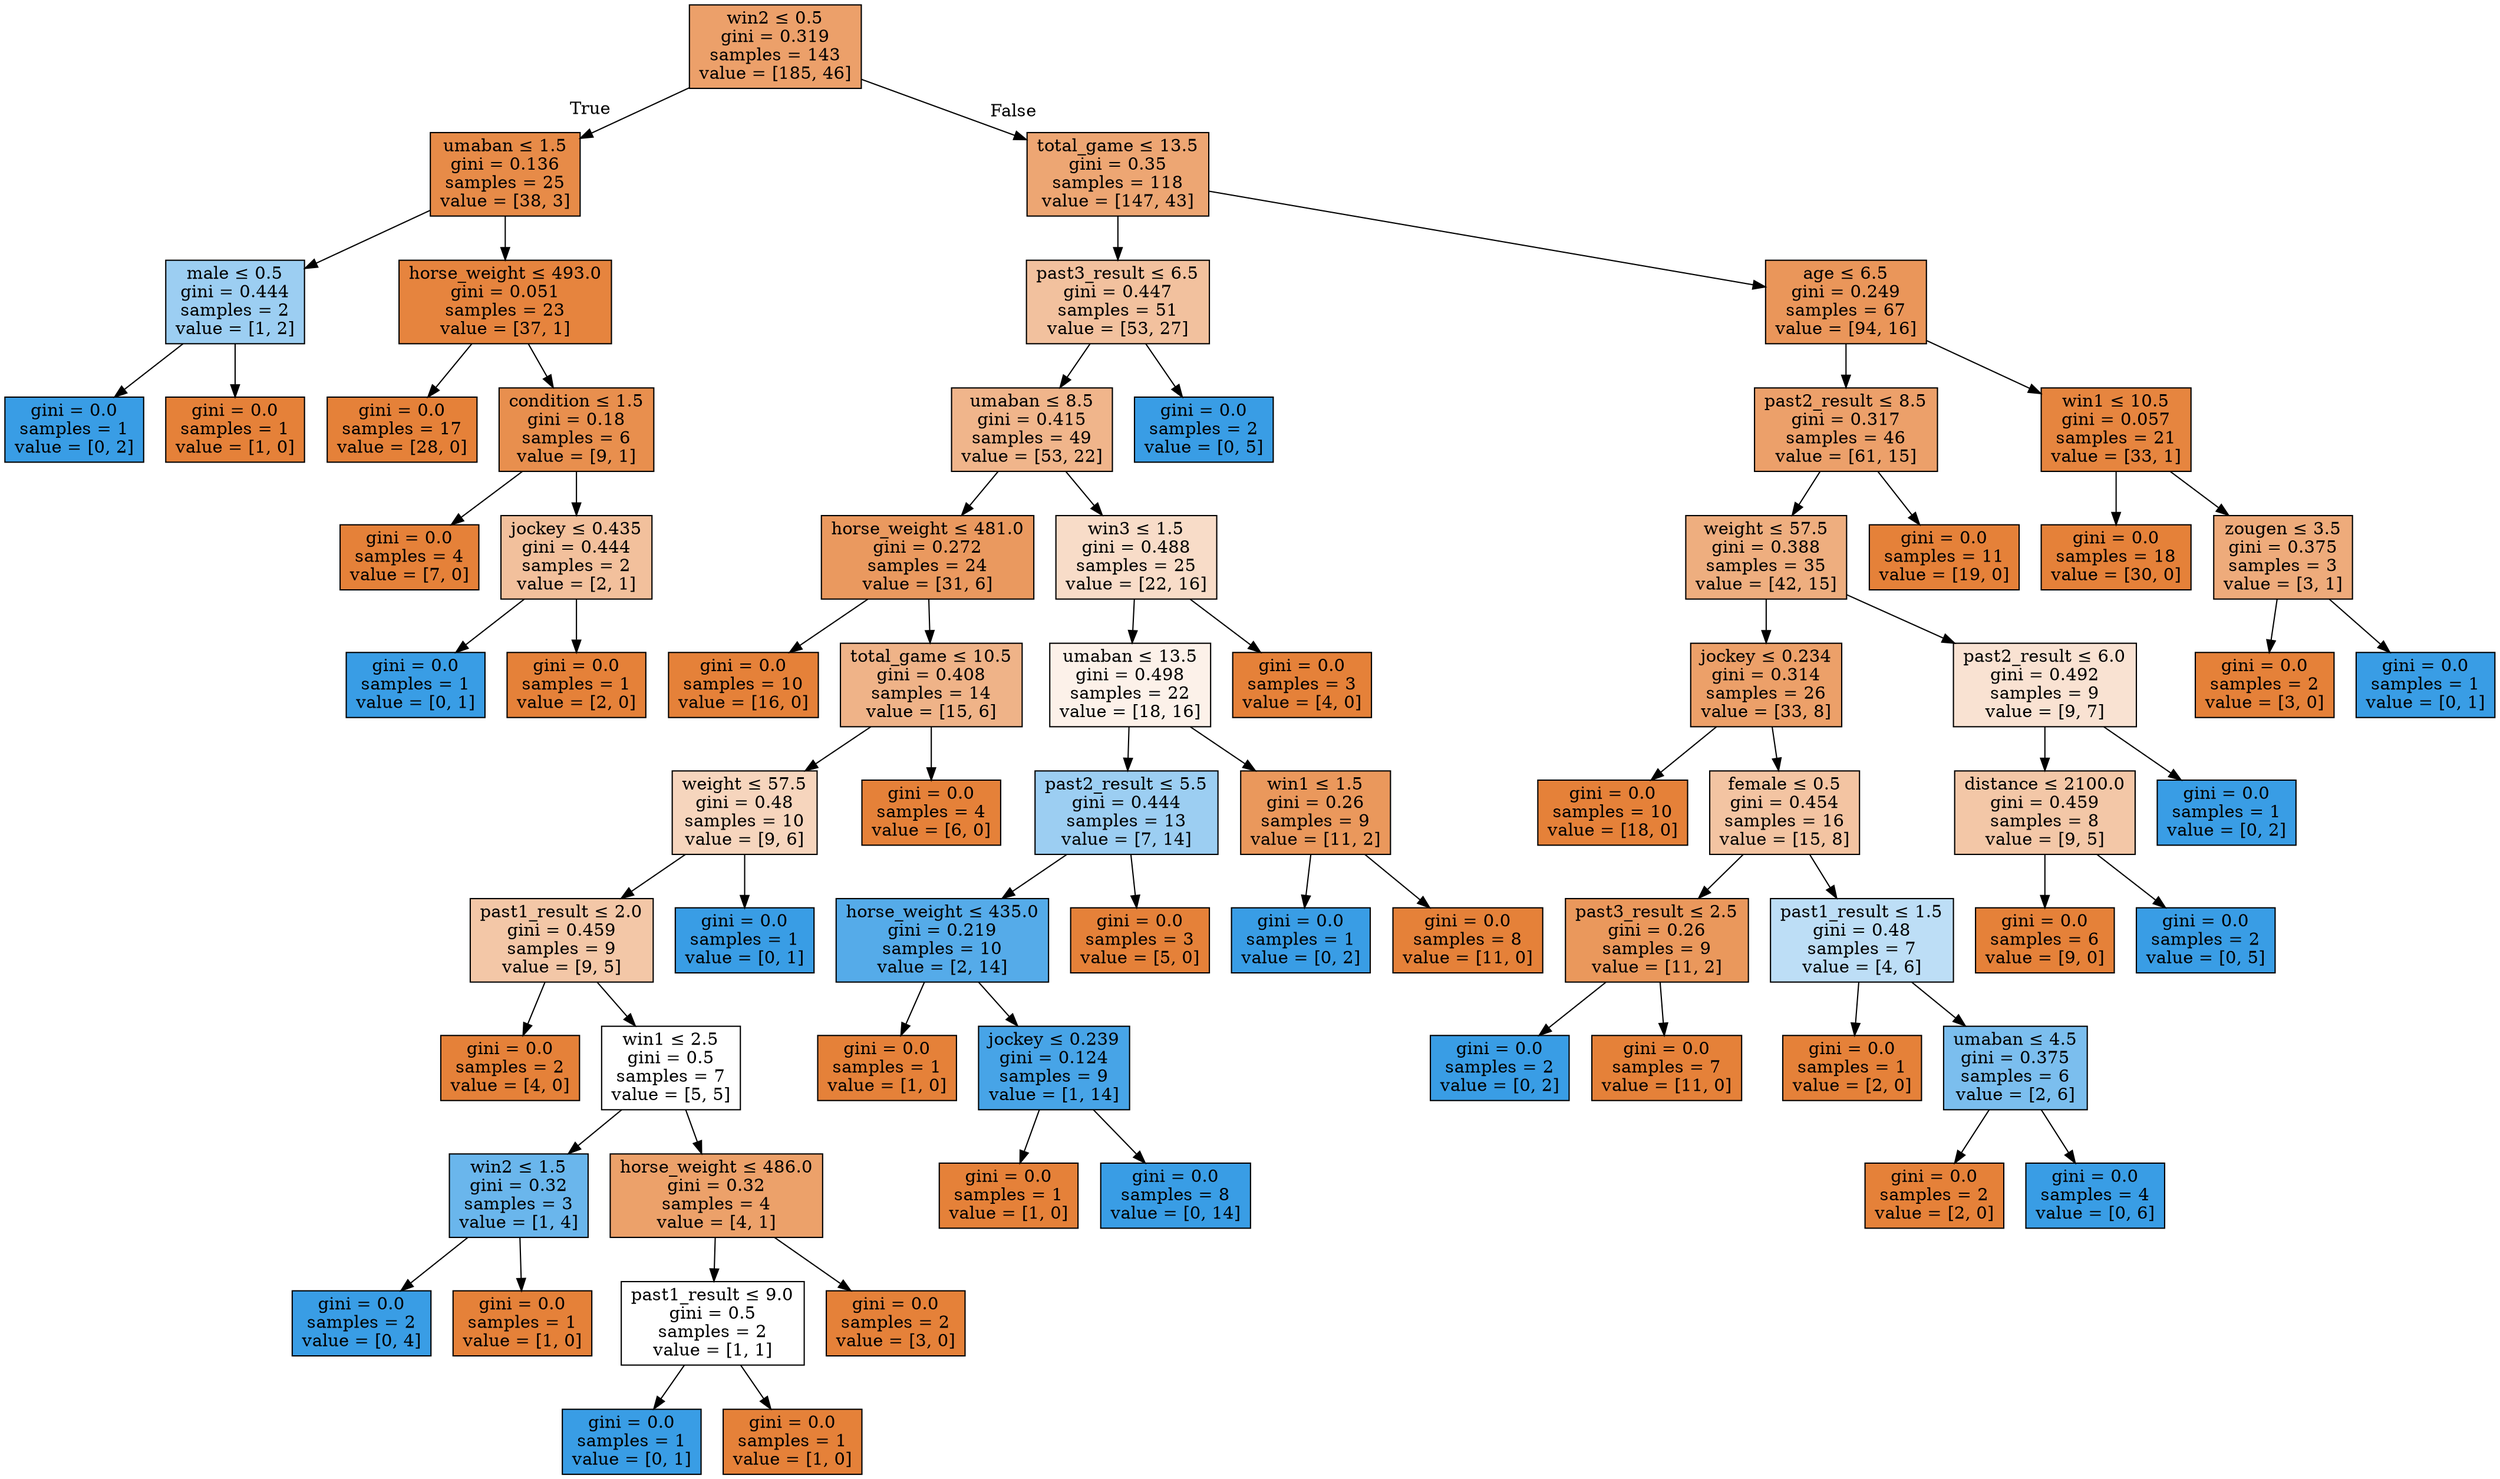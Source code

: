 digraph Tree {
node [shape=box, style="filled", color="black"] ;
0 [label=<win2 &le; 0.5<br/>gini = 0.319<br/>samples = 143<br/>value = [185, 46]>, fillcolor="#e58139c0"] ;
1 [label=<umaban &le; 1.5<br/>gini = 0.136<br/>samples = 25<br/>value = [38, 3]>, fillcolor="#e58139eb"] ;
0 -> 1 [labeldistance=2.5, labelangle=45, headlabel="True"] ;
2 [label=<male &le; 0.5<br/>gini = 0.444<br/>samples = 2<br/>value = [1, 2]>, fillcolor="#399de57f"] ;
1 -> 2 ;
3 [label=<gini = 0.0<br/>samples = 1<br/>value = [0, 2]>, fillcolor="#399de5ff"] ;
2 -> 3 ;
4 [label=<gini = 0.0<br/>samples = 1<br/>value = [1, 0]>, fillcolor="#e58139ff"] ;
2 -> 4 ;
5 [label=<horse_weight &le; 493.0<br/>gini = 0.051<br/>samples = 23<br/>value = [37, 1]>, fillcolor="#e58139f8"] ;
1 -> 5 ;
6 [label=<gini = 0.0<br/>samples = 17<br/>value = [28, 0]>, fillcolor="#e58139ff"] ;
5 -> 6 ;
7 [label=<condition &le; 1.5<br/>gini = 0.18<br/>samples = 6<br/>value = [9, 1]>, fillcolor="#e58139e3"] ;
5 -> 7 ;
8 [label=<gini = 0.0<br/>samples = 4<br/>value = [7, 0]>, fillcolor="#e58139ff"] ;
7 -> 8 ;
9 [label=<jockey &le; 0.435<br/>gini = 0.444<br/>samples = 2<br/>value = [2, 1]>, fillcolor="#e581397f"] ;
7 -> 9 ;
10 [label=<gini = 0.0<br/>samples = 1<br/>value = [0, 1]>, fillcolor="#399de5ff"] ;
9 -> 10 ;
11 [label=<gini = 0.0<br/>samples = 1<br/>value = [2, 0]>, fillcolor="#e58139ff"] ;
9 -> 11 ;
12 [label=<total_game &le; 13.5<br/>gini = 0.35<br/>samples = 118<br/>value = [147, 43]>, fillcolor="#e58139b4"] ;
0 -> 12 [labeldistance=2.5, labelangle=-45, headlabel="False"] ;
13 [label=<past3_result &le; 6.5<br/>gini = 0.447<br/>samples = 51<br/>value = [53, 27]>, fillcolor="#e581397d"] ;
12 -> 13 ;
14 [label=<umaban &le; 8.5<br/>gini = 0.415<br/>samples = 49<br/>value = [53, 22]>, fillcolor="#e5813995"] ;
13 -> 14 ;
15 [label=<horse_weight &le; 481.0<br/>gini = 0.272<br/>samples = 24<br/>value = [31, 6]>, fillcolor="#e58139ce"] ;
14 -> 15 ;
16 [label=<gini = 0.0<br/>samples = 10<br/>value = [16, 0]>, fillcolor="#e58139ff"] ;
15 -> 16 ;
17 [label=<total_game &le; 10.5<br/>gini = 0.408<br/>samples = 14<br/>value = [15, 6]>, fillcolor="#e5813999"] ;
15 -> 17 ;
18 [label=<weight &le; 57.5<br/>gini = 0.48<br/>samples = 10<br/>value = [9, 6]>, fillcolor="#e5813955"] ;
17 -> 18 ;
19 [label=<past1_result &le; 2.0<br/>gini = 0.459<br/>samples = 9<br/>value = [9, 5]>, fillcolor="#e5813971"] ;
18 -> 19 ;
20 [label=<gini = 0.0<br/>samples = 2<br/>value = [4, 0]>, fillcolor="#e58139ff"] ;
19 -> 20 ;
21 [label=<win1 &le; 2.5<br/>gini = 0.5<br/>samples = 7<br/>value = [5, 5]>, fillcolor="#e5813900"] ;
19 -> 21 ;
22 [label=<win2 &le; 1.5<br/>gini = 0.32<br/>samples = 3<br/>value = [1, 4]>, fillcolor="#399de5bf"] ;
21 -> 22 ;
23 [label=<gini = 0.0<br/>samples = 2<br/>value = [0, 4]>, fillcolor="#399de5ff"] ;
22 -> 23 ;
24 [label=<gini = 0.0<br/>samples = 1<br/>value = [1, 0]>, fillcolor="#e58139ff"] ;
22 -> 24 ;
25 [label=<horse_weight &le; 486.0<br/>gini = 0.32<br/>samples = 4<br/>value = [4, 1]>, fillcolor="#e58139bf"] ;
21 -> 25 ;
26 [label=<past1_result &le; 9.0<br/>gini = 0.5<br/>samples = 2<br/>value = [1, 1]>, fillcolor="#e5813900"] ;
25 -> 26 ;
27 [label=<gini = 0.0<br/>samples = 1<br/>value = [0, 1]>, fillcolor="#399de5ff"] ;
26 -> 27 ;
28 [label=<gini = 0.0<br/>samples = 1<br/>value = [1, 0]>, fillcolor="#e58139ff"] ;
26 -> 28 ;
29 [label=<gini = 0.0<br/>samples = 2<br/>value = [3, 0]>, fillcolor="#e58139ff"] ;
25 -> 29 ;
30 [label=<gini = 0.0<br/>samples = 1<br/>value = [0, 1]>, fillcolor="#399de5ff"] ;
18 -> 30 ;
31 [label=<gini = 0.0<br/>samples = 4<br/>value = [6, 0]>, fillcolor="#e58139ff"] ;
17 -> 31 ;
32 [label=<win3 &le; 1.5<br/>gini = 0.488<br/>samples = 25<br/>value = [22, 16]>, fillcolor="#e5813946"] ;
14 -> 32 ;
33 [label=<umaban &le; 13.5<br/>gini = 0.498<br/>samples = 22<br/>value = [18, 16]>, fillcolor="#e581391c"] ;
32 -> 33 ;
34 [label=<past2_result &le; 5.5<br/>gini = 0.444<br/>samples = 13<br/>value = [7, 14]>, fillcolor="#399de57f"] ;
33 -> 34 ;
35 [label=<horse_weight &le; 435.0<br/>gini = 0.219<br/>samples = 10<br/>value = [2, 14]>, fillcolor="#399de5db"] ;
34 -> 35 ;
36 [label=<gini = 0.0<br/>samples = 1<br/>value = [1, 0]>, fillcolor="#e58139ff"] ;
35 -> 36 ;
37 [label=<jockey &le; 0.239<br/>gini = 0.124<br/>samples = 9<br/>value = [1, 14]>, fillcolor="#399de5ed"] ;
35 -> 37 ;
38 [label=<gini = 0.0<br/>samples = 1<br/>value = [1, 0]>, fillcolor="#e58139ff"] ;
37 -> 38 ;
39 [label=<gini = 0.0<br/>samples = 8<br/>value = [0, 14]>, fillcolor="#399de5ff"] ;
37 -> 39 ;
40 [label=<gini = 0.0<br/>samples = 3<br/>value = [5, 0]>, fillcolor="#e58139ff"] ;
34 -> 40 ;
41 [label=<win1 &le; 1.5<br/>gini = 0.26<br/>samples = 9<br/>value = [11, 2]>, fillcolor="#e58139d1"] ;
33 -> 41 ;
42 [label=<gini = 0.0<br/>samples = 1<br/>value = [0, 2]>, fillcolor="#399de5ff"] ;
41 -> 42 ;
43 [label=<gini = 0.0<br/>samples = 8<br/>value = [11, 0]>, fillcolor="#e58139ff"] ;
41 -> 43 ;
44 [label=<gini = 0.0<br/>samples = 3<br/>value = [4, 0]>, fillcolor="#e58139ff"] ;
32 -> 44 ;
45 [label=<gini = 0.0<br/>samples = 2<br/>value = [0, 5]>, fillcolor="#399de5ff"] ;
13 -> 45 ;
46 [label=<age &le; 6.5<br/>gini = 0.249<br/>samples = 67<br/>value = [94, 16]>, fillcolor="#e58139d4"] ;
12 -> 46 ;
47 [label=<past2_result &le; 8.5<br/>gini = 0.317<br/>samples = 46<br/>value = [61, 15]>, fillcolor="#e58139c0"] ;
46 -> 47 ;
48 [label=<weight &le; 57.5<br/>gini = 0.388<br/>samples = 35<br/>value = [42, 15]>, fillcolor="#e58139a4"] ;
47 -> 48 ;
49 [label=<jockey &le; 0.234<br/>gini = 0.314<br/>samples = 26<br/>value = [33, 8]>, fillcolor="#e58139c1"] ;
48 -> 49 ;
50 [label=<gini = 0.0<br/>samples = 10<br/>value = [18, 0]>, fillcolor="#e58139ff"] ;
49 -> 50 ;
51 [label=<female &le; 0.5<br/>gini = 0.454<br/>samples = 16<br/>value = [15, 8]>, fillcolor="#e5813977"] ;
49 -> 51 ;
52 [label=<past3_result &le; 2.5<br/>gini = 0.26<br/>samples = 9<br/>value = [11, 2]>, fillcolor="#e58139d1"] ;
51 -> 52 ;
53 [label=<gini = 0.0<br/>samples = 2<br/>value = [0, 2]>, fillcolor="#399de5ff"] ;
52 -> 53 ;
54 [label=<gini = 0.0<br/>samples = 7<br/>value = [11, 0]>, fillcolor="#e58139ff"] ;
52 -> 54 ;
55 [label=<past1_result &le; 1.5<br/>gini = 0.48<br/>samples = 7<br/>value = [4, 6]>, fillcolor="#399de555"] ;
51 -> 55 ;
56 [label=<gini = 0.0<br/>samples = 1<br/>value = [2, 0]>, fillcolor="#e58139ff"] ;
55 -> 56 ;
57 [label=<umaban &le; 4.5<br/>gini = 0.375<br/>samples = 6<br/>value = [2, 6]>, fillcolor="#399de5aa"] ;
55 -> 57 ;
58 [label=<gini = 0.0<br/>samples = 2<br/>value = [2, 0]>, fillcolor="#e58139ff"] ;
57 -> 58 ;
59 [label=<gini = 0.0<br/>samples = 4<br/>value = [0, 6]>, fillcolor="#399de5ff"] ;
57 -> 59 ;
60 [label=<past2_result &le; 6.0<br/>gini = 0.492<br/>samples = 9<br/>value = [9, 7]>, fillcolor="#e5813939"] ;
48 -> 60 ;
61 [label=<distance &le; 2100.0<br/>gini = 0.459<br/>samples = 8<br/>value = [9, 5]>, fillcolor="#e5813971"] ;
60 -> 61 ;
62 [label=<gini = 0.0<br/>samples = 6<br/>value = [9, 0]>, fillcolor="#e58139ff"] ;
61 -> 62 ;
63 [label=<gini = 0.0<br/>samples = 2<br/>value = [0, 5]>, fillcolor="#399de5ff"] ;
61 -> 63 ;
64 [label=<gini = 0.0<br/>samples = 1<br/>value = [0, 2]>, fillcolor="#399de5ff"] ;
60 -> 64 ;
65 [label=<gini = 0.0<br/>samples = 11<br/>value = [19, 0]>, fillcolor="#e58139ff"] ;
47 -> 65 ;
66 [label=<win1 &le; 10.5<br/>gini = 0.057<br/>samples = 21<br/>value = [33, 1]>, fillcolor="#e58139f7"] ;
46 -> 66 ;
67 [label=<gini = 0.0<br/>samples = 18<br/>value = [30, 0]>, fillcolor="#e58139ff"] ;
66 -> 67 ;
68 [label=<zougen &le; 3.5<br/>gini = 0.375<br/>samples = 3<br/>value = [3, 1]>, fillcolor="#e58139aa"] ;
66 -> 68 ;
69 [label=<gini = 0.0<br/>samples = 2<br/>value = [3, 0]>, fillcolor="#e58139ff"] ;
68 -> 69 ;
70 [label=<gini = 0.0<br/>samples = 1<br/>value = [0, 1]>, fillcolor="#399de5ff"] ;
68 -> 70 ;
}